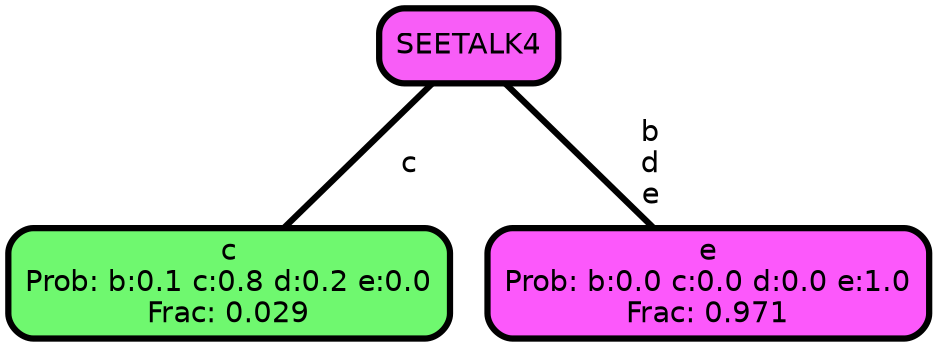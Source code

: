 graph Tree {
node [shape=box, style="filled, rounded",color="black",penwidth="3",fontcolor="black",                 fontname=helvetica] ;
graph [ranksep="0 equally", splines=straight,                 bgcolor=transparent, dpi=200] ;
edge [fontname=helvetica, color=black] ;
0 [label="c
Prob: b:0.1 c:0.8 d:0.2 e:0.0
Frac: 0.029", fillcolor="#6ff86f"] ;
1 [label="SEETALK4", fillcolor="#f85df7"] ;
2 [label="e
Prob: b:0.0 c:0.0 d:0.0 e:1.0
Frac: 0.971", fillcolor="#fc58fb"] ;
1 -- 0 [label=" c",penwidth=3] ;
1 -- 2 [label=" b\n d\n e",penwidth=3] ;
{rank = same;}}
